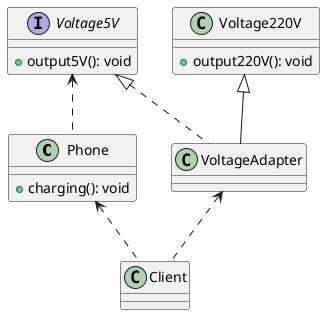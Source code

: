 @startuml

class Phone {
+ charging(): void
}

interface Voltage5V {
+ output5V(): void
}

class Voltage220V {
+ output220V(): void
}

class VoltageAdapter

Voltage5V <|.. VoltageAdapter
Voltage220V <|-- VoltageAdapter

Voltage5V <.. Phone

class Client

Phone <.. Client
VoltageAdapter <.. Client

@enduml
